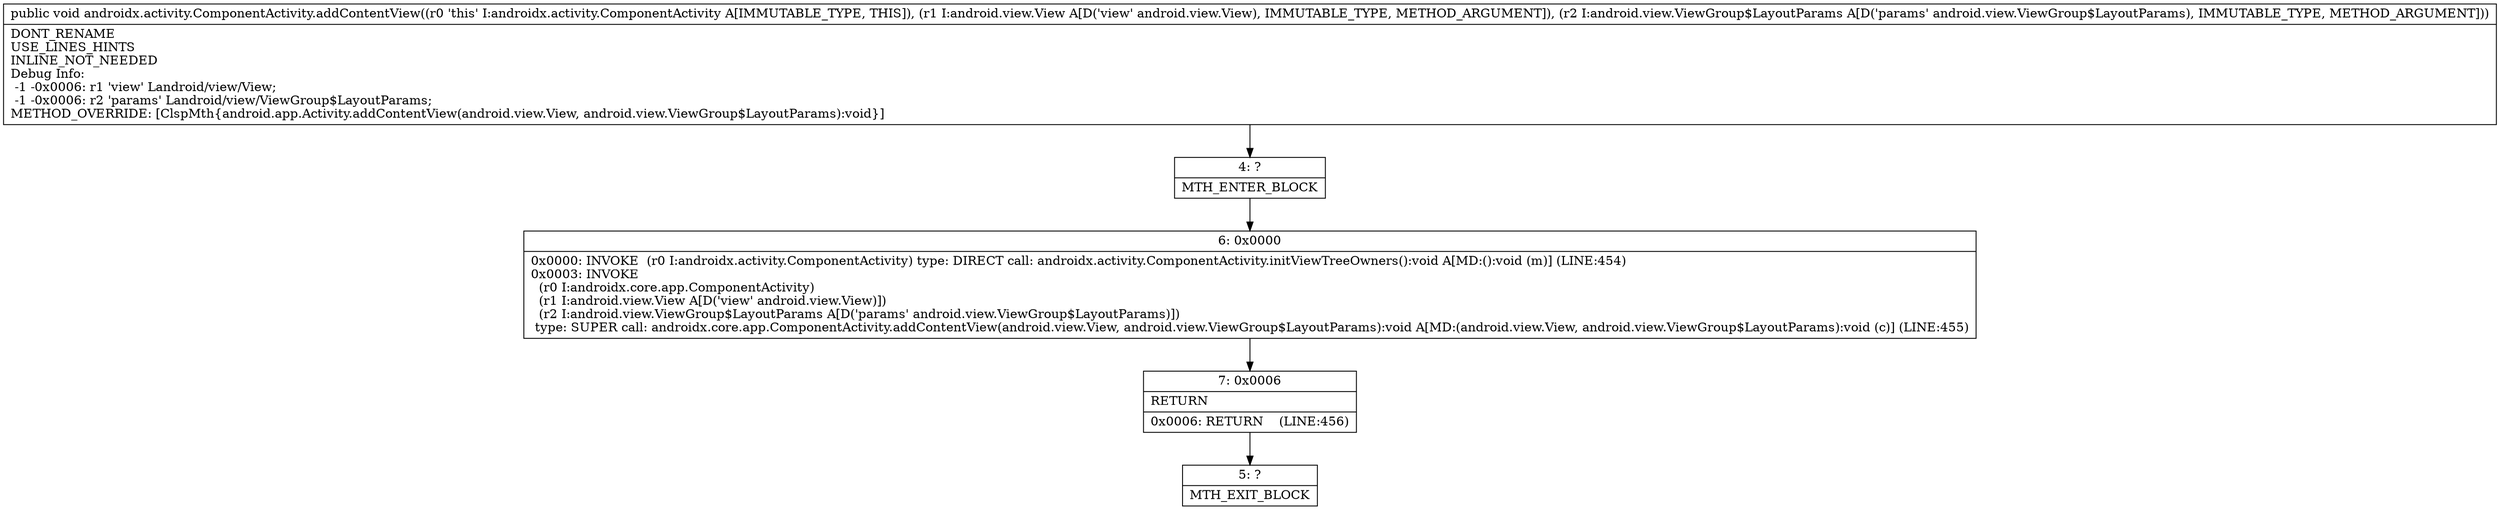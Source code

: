 digraph "CFG forandroidx.activity.ComponentActivity.addContentView(Landroid\/view\/View;Landroid\/view\/ViewGroup$LayoutParams;)V" {
Node_4 [shape=record,label="{4\:\ ?|MTH_ENTER_BLOCK\l}"];
Node_6 [shape=record,label="{6\:\ 0x0000|0x0000: INVOKE  (r0 I:androidx.activity.ComponentActivity) type: DIRECT call: androidx.activity.ComponentActivity.initViewTreeOwners():void A[MD:():void (m)] (LINE:454)\l0x0003: INVOKE  \l  (r0 I:androidx.core.app.ComponentActivity)\l  (r1 I:android.view.View A[D('view' android.view.View)])\l  (r2 I:android.view.ViewGroup$LayoutParams A[D('params' android.view.ViewGroup$LayoutParams)])\l type: SUPER call: androidx.core.app.ComponentActivity.addContentView(android.view.View, android.view.ViewGroup$LayoutParams):void A[MD:(android.view.View, android.view.ViewGroup$LayoutParams):void (c)] (LINE:455)\l}"];
Node_7 [shape=record,label="{7\:\ 0x0006|RETURN\l|0x0006: RETURN    (LINE:456)\l}"];
Node_5 [shape=record,label="{5\:\ ?|MTH_EXIT_BLOCK\l}"];
MethodNode[shape=record,label="{public void androidx.activity.ComponentActivity.addContentView((r0 'this' I:androidx.activity.ComponentActivity A[IMMUTABLE_TYPE, THIS]), (r1 I:android.view.View A[D('view' android.view.View), IMMUTABLE_TYPE, METHOD_ARGUMENT]), (r2 I:android.view.ViewGroup$LayoutParams A[D('params' android.view.ViewGroup$LayoutParams), IMMUTABLE_TYPE, METHOD_ARGUMENT]))  | DONT_RENAME\lUSE_LINES_HINTS\lINLINE_NOT_NEEDED\lDebug Info:\l  \-1 \-0x0006: r1 'view' Landroid\/view\/View;\l  \-1 \-0x0006: r2 'params' Landroid\/view\/ViewGroup$LayoutParams;\lMETHOD_OVERRIDE: [ClspMth\{android.app.Activity.addContentView(android.view.View, android.view.ViewGroup$LayoutParams):void\}]\l}"];
MethodNode -> Node_4;Node_4 -> Node_6;
Node_6 -> Node_7;
Node_7 -> Node_5;
}

